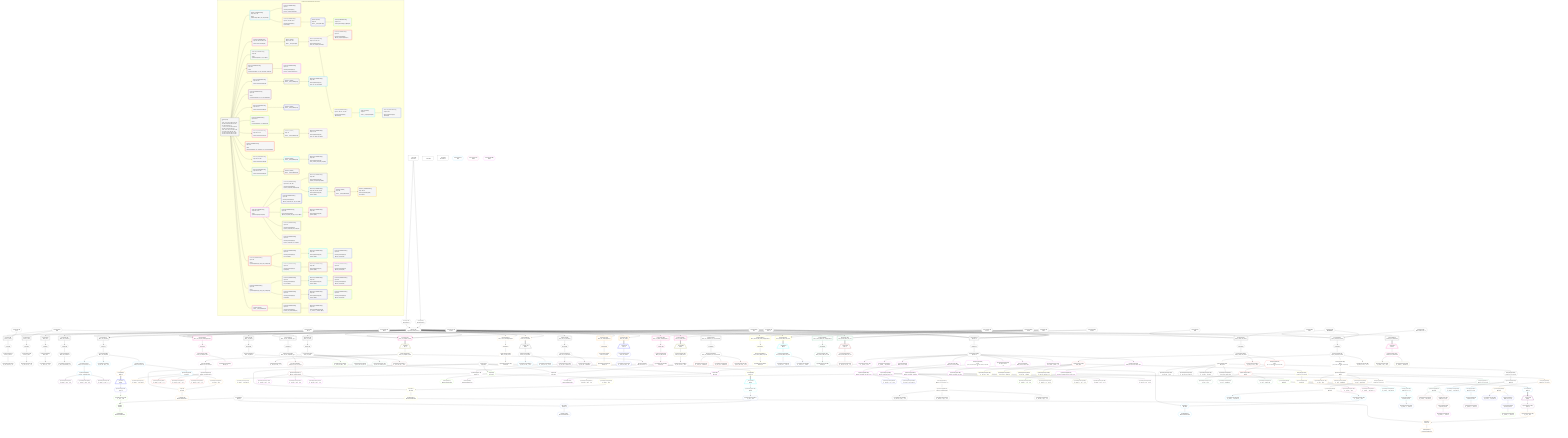 %%{init: {'themeVariables': { 'fontSize': '12px'}}}%%
graph TD
    classDef path fill:#eee,stroke:#000,color:#000
    classDef plan fill:#fff,stroke-width:1px,color:#000
    classDef itemplan fill:#fff,stroke-width:2px,color:#000
    classDef unbatchedplan fill:#dff,stroke-width:1px,color:#000
    classDef sideeffectplan fill:#fcc,stroke-width:2px,color:#000
    classDef bucket fill:#f6f6f6,color:#000,stroke-width:2px,text-align:left


    %% plan dependencies
    PgSelect310[["PgSelect[310∈0]<br />ᐸpersonᐳ"]]:::plan
    Object12{{"Object[12∈0]<br />ᐸ{pgSettings,withPgClient}ᐳ"}}:::plan
    Constant635{{"Constant[635∈0]<br />ᐸ1ᐳ"}}:::plan
    Constant636{{"Constant[636∈0]<br />ᐸ'test'ᐳ"}}:::plan
    Object12 & Constant635 & Constant636 & Constant635 & Constant636 & Constant636 --> PgSelect310
    PgSelect430[["PgSelect[430∈0]<br />ᐸquery_output_two_rowsᐳ"]]:::plan
    Constant647{{"Constant[647∈0]<br />ᐸ42ᐳ"}}:::plan
    Constant649{{"Constant[649∈0]<br />ᐸ'Hi'ᐳ"}}:::plan
    Object12 & Constant647 & Constant635 & Constant649 --> PgSelect430
    PgSelect500[["PgSelect[500∈0]<br />ᐸquery_output_two_rowsᐳ"]]:::plan
    Constant650{{"Constant[650∈0]<br />ᐸ999999999ᐳ"}}:::plan
    Constant652{{"Constant[652∈0]<br />ᐸ”Don't fail me now...”ᐳ"}}:::plan
    Object12 & Constant650 & Constant650 & Constant652 --> PgSelect500
    PgSelect9[["PgSelect[9∈0]<br />ᐸfunc_in_inoutᐳ"]]:::plan
    Constant632{{"Constant[632∈0]<br />ᐸ10ᐳ"}}:::plan
    Constant633{{"Constant[633∈0]<br />ᐸ5ᐳ"}}:::plan
    Object12 & Constant632 & Constant633 --> PgSelect9
    PgSelect33[["PgSelect[33∈0]<br />ᐸfunc_out_complexᐳ"]]:::plan
    Object12 & Constant635 & Constant636 --> PgSelect33
    Access10{{"Access[10∈0]<br />ᐸ3.pgSettingsᐳ"}}:::plan
    Access11{{"Access[11∈0]<br />ᐸ3.withPgClientᐳ"}}:::plan
    Access10 & Access11 --> Object12
    PgSelect17[["PgSelect[17∈0]<br />ᐸfunc_in_outᐳ"]]:::plan
    Object12 & Constant632 --> PgSelect17
    PgSelect159[["PgSelect[159∈0]<br />ᐸfunc_out_out_compound_typeᐳ"]]:::plan
    Object12 & Constant632 --> PgSelect159
    __Value3["__Value[3∈0]<br />ᐸcontextᐳ"]:::plan
    __Value3 --> Access10
    __Value3 --> Access11
    First13{{"First[13∈0]"}}:::plan
    PgSelect9 --> First13
    PgSelectSingle14{{"PgSelectSingle[14∈0]<br />ᐸfunc_in_inoutᐳ"}}:::plan
    First13 --> PgSelectSingle14
    PgClassExpression15{{"PgClassExpression[15∈0]<br />ᐸ__func_in_inout__.vᐳ"}}:::plan
    PgSelectSingle14 --> PgClassExpression15
    First21{{"First[21∈0]"}}:::plan
    PgSelect17 --> First21
    PgSelectSingle22{{"PgSelectSingle[22∈0]<br />ᐸfunc_in_outᐳ"}}:::plan
    First21 --> PgSelectSingle22
    PgClassExpression23{{"PgClassExpression[23∈0]<br />ᐸ__func_in_out__.vᐳ"}}:::plan
    PgSelectSingle22 --> PgClassExpression23
    PgSelect24[["PgSelect[24∈0]<br />ᐸfunc_outᐳ"]]:::plan
    Object12 --> PgSelect24
    First28{{"First[28∈0]"}}:::plan
    PgSelect24 --> First28
    PgSelectSingle29{{"PgSelectSingle[29∈0]<br />ᐸfunc_outᐳ"}}:::plan
    First28 --> PgSelectSingle29
    PgClassExpression30{{"PgClassExpression[30∈0]<br />ᐸ__func_out__.vᐳ"}}:::plan
    PgSelectSingle29 --> PgClassExpression30
    First37{{"First[37∈0]"}}:::plan
    PgSelect33 --> First37
    PgSelectSingle38{{"PgSelectSingle[38∈0]<br />ᐸfunc_out_complexᐳ"}}:::plan
    First37 --> PgSelectSingle38
    PgSelect150[["PgSelect[150∈0]<br />ᐸfunc_out_outᐳ"]]:::plan
    Object12 --> PgSelect150
    First154{{"First[154∈0]"}}:::plan
    PgSelect150 --> First154
    PgSelectSingle155{{"PgSelectSingle[155∈0]<br />ᐸfunc_out_outᐳ"}}:::plan
    First154 --> PgSelectSingle155
    First163{{"First[163∈0]"}}:::plan
    PgSelect159 --> First163
    PgSelectSingle164{{"PgSelectSingle[164∈0]<br />ᐸfunc_out_out_compound_typeᐳ"}}:::plan
    First163 --> PgSelectSingle164
    PgSelect195[["PgSelect[195∈0]<br />ᐸfunc_out_out_unnamedᐳ"]]:::plan
    Object12 --> PgSelect195
    First199{{"First[199∈0]"}}:::plan
    PgSelect195 --> First199
    PgSelectSingle200{{"PgSelectSingle[200∈0]<br />ᐸfunc_out_out_unnamedᐳ"}}:::plan
    First199 --> PgSelectSingle200
    PgSelect221[["PgSelect[221∈0]<br />ᐸfunc_out_tableᐳ"]]:::plan
    Object12 --> PgSelect221
    First225{{"First[225∈0]"}}:::plan
    PgSelect221 --> First225
    PgSelectSingle226{{"PgSelectSingle[226∈0]<br />ᐸfunc_out_tableᐳ"}}:::plan
    First225 --> PgSelectSingle226
    PgSelect254[["PgSelect[254∈0]<br />ᐸfunc_out_unnamedᐳ"]]:::plan
    Object12 --> PgSelect254
    First258{{"First[258∈0]"}}:::plan
    PgSelect254 --> First258
    PgSelectSingle259{{"PgSelectSingle[259∈0]<br />ᐸfunc_out_unnamedᐳ"}}:::plan
    First258 --> PgSelectSingle259
    PgClassExpression260{{"PgClassExpression[260∈0]<br />ᐸ__func_out_unnamed__.vᐳ"}}:::plan
    PgSelectSingle259 --> PgClassExpression260
    PgSelect261[["PgSelect[261∈0]<br />ᐸfunc_out_unnamed_out_out_unnamedᐳ"]]:::plan
    Object12 --> PgSelect261
    First265{{"First[265∈0]"}}:::plan
    PgSelect261 --> First265
    PgSelectSingle266{{"PgSelectSingle[266∈0]<br />ᐸfunc_out_unnamed_out_out_unnamedᐳ"}}:::plan
    First265 --> PgSelectSingle266
    First314{{"First[314∈0]"}}:::plan
    PgSelect310 --> First314
    PgSelectSingle315{{"PgSelectSingle[315∈0]<br />ᐸpersonᐳ"}}:::plan
    First314 --> PgSelectSingle315
    First434{{"First[434∈0]"}}:::plan
    PgSelect430 --> First434
    PgSelectSingle435{{"PgSelectSingle[435∈0]<br />ᐸquery_output_two_rowsᐳ"}}:::plan
    First434 --> PgSelectSingle435
    First504{{"First[504∈0]"}}:::plan
    PgSelect500 --> First504
    PgSelectSingle505{{"PgSelectSingle[505∈0]<br />ᐸquery_output_two_rowsᐳ"}}:::plan
    First504 --> PgSelectSingle505
    PgSelect569[["PgSelect[569∈0]<br />ᐸsearch_test_summariesᐳ"]]:::plan
    Object12 --> PgSelect569
    __Value0["__Value[0∈0]"]:::plan
    __Value5["__Value[5∈0]<br />ᐸrootValueᐳ"]:::plan
    Constant57{{"Constant[57∈0]<br />ᐸ'people'ᐳ"}}:::plan
    Constant80{{"Constant[80∈0]<br />ᐸ'posts'ᐳ"}}:::plan
    Connection96{{"Connection[96∈0]<br />ᐸ92ᐳ"}}:::plan
    Connection185{{"Connection[185∈0]<br />ᐸ181ᐳ"}}:::plan
    Connection212{{"Connection[212∈0]<br />ᐸ208ᐳ"}}:::plan
    Connection241{{"Connection[241∈0]<br />ᐸ237ᐳ"}}:::plan
    Connection280{{"Connection[280∈0]<br />ᐸ276ᐳ"}}:::plan
    Connection300{{"Connection[300∈0]<br />ᐸ296ᐳ"}}:::plan
    Constant640{{"Constant[640∈0]<br />ᐸ20ᐳ"}}:::plan
    PgClassExpression39{{"PgClassExpression[39∈1]<br />ᐸ__func_out...plex__.”x”ᐳ"}}:::plan
    PgSelectSingle38 --> PgClassExpression39
    PgSelectSingle46{{"PgSelectSingle[46∈1]<br />ᐸfrmcdc_compoundTypeᐳ"}}:::plan
    RemapKeys579{{"RemapKeys[579∈1]<br />ᐸ38:{”0”:1,”1”:2,”2”:3,”3”:4}ᐳ"}}:::plan
    RemapKeys579 --> PgSelectSingle46
    PgSelectSingle56{{"PgSelectSingle[56∈1]<br />ᐸpersonᐳ"}}:::plan
    RemapKeys582{{"RemapKeys[582∈1]<br />ᐸ38:{”0”:5,”1”:6,”2”:7}ᐳ"}}:::plan
    RemapKeys582 --> PgSelectSingle56
    PgSelectSingle38 --> RemapKeys579
    PgSelectSingle38 --> RemapKeys582
    Connection76{{"Connection[76∈1]<br />ᐸ72ᐳ"}}:::plan
    PgClassExpression47{{"PgClassExpression[47∈2]<br />ᐸ__frmcdc_c...type__.”a”ᐳ"}}:::plan
    PgSelectSingle46 --> PgClassExpression47
    PgClassExpression48{{"PgClassExpression[48∈2]<br />ᐸ__frmcdc_c...type__.”b”ᐳ"}}:::plan
    PgSelectSingle46 --> PgClassExpression48
    PgClassExpression49{{"PgClassExpression[49∈2]<br />ᐸ__frmcdc_c...type__.”c”ᐳ"}}:::plan
    PgSelectSingle46 --> PgClassExpression49
    List59{{"List[59∈3]<br />ᐸ57,58ᐳ"}}:::plan
    PgClassExpression58{{"PgClassExpression[58∈3]<br />ᐸ__person__.”id”ᐳ"}}:::plan
    Constant57 & PgClassExpression58 --> List59
    PgSelectSingle56 --> PgClassExpression58
    Lambda60{{"Lambda[60∈3]<br />ᐸbase64JSONEncodeᐳ"}}:::plan
    List59 --> Lambda60
    PgClassExpression62{{"PgClassExpression[62∈3]<br />ᐸ__person__...full_name”ᐳ"}}:::plan
    PgSelectSingle56 --> PgClassExpression62
    Access581{{"Access[581∈3]<br />ᐸ582.0ᐳ"}}:::plan
    RemapKeys582 --> Access581
    __Item78[/"__Item[78∈4]<br />ᐸ581ᐳ"\]:::itemplan
    Access581 ==> __Item78
    PgSelectSingle79{{"PgSelectSingle[79∈4]<br />ᐸpostᐳ"}}:::plan
    __Item78 --> PgSelectSingle79
    List82{{"List[82∈5]<br />ᐸ80,81ᐳ"}}:::plan
    PgClassExpression81{{"PgClassExpression[81∈5]<br />ᐸ__post__.”id”ᐳ"}}:::plan
    Constant80 & PgClassExpression81 --> List82
    PgSelectSingle79 --> PgClassExpression81
    Lambda83{{"Lambda[83∈5]<br />ᐸbase64JSONEncodeᐳ"}}:::plan
    List82 --> Lambda83
    PgSelect97[["PgSelect[97∈6]<br />ᐸfunc_out_complex_setofᐳ"]]:::plan
    Object12 & Constant635 & Constant636 & Connection96 --> PgSelect97
    PgSelect146[["PgSelect[146∈6]<br />ᐸfunc_out_complex_setof(aggregate)ᐳ"]]:::plan
    Object12 & Constant635 & Constant636 & Connection96 --> PgSelect146
    First147{{"First[147∈6]"}}:::plan
    PgSelect146 --> First147
    PgSelectSingle148{{"PgSelectSingle[148∈6]<br />ᐸfunc_out_complex_setofᐳ"}}:::plan
    First147 --> PgSelectSingle148
    PgClassExpression149{{"PgClassExpression[149∈6]<br />ᐸcount(*)ᐳ"}}:::plan
    PgSelectSingle148 --> PgClassExpression149
    Connection137{{"Connection[137∈6]<br />ᐸ133ᐳ"}}:::plan
    __Item98[/"__Item[98∈7]<br />ᐸ97ᐳ"\]:::itemplan
    PgSelect97 ==> __Item98
    PgSelectSingle99{{"PgSelectSingle[99∈7]<br />ᐸfunc_out_complex_setofᐳ"}}:::plan
    __Item98 --> PgSelectSingle99
    PgClassExpression100{{"PgClassExpression[100∈8]<br />ᐸ__func_out...etof__.”x”ᐳ"}}:::plan
    PgSelectSingle99 --> PgClassExpression100
    PgSelectSingle107{{"PgSelectSingle[107∈8]<br />ᐸfrmcdc_compoundTypeᐳ"}}:::plan
    RemapKeys584{{"RemapKeys[584∈8]<br />ᐸ99:{”0”:1,”1”:2,”2”:3,”3”:4}ᐳ"}}:::plan
    RemapKeys584 --> PgSelectSingle107
    PgSelectSingle117{{"PgSelectSingle[117∈8]<br />ᐸpersonᐳ"}}:::plan
    RemapKeys587{{"RemapKeys[587∈8]<br />ᐸ99:{”0”:5,”1”:6,”2”:7}ᐳ"}}:::plan
    RemapKeys587 --> PgSelectSingle117
    PgSelectSingle99 --> RemapKeys584
    PgSelectSingle99 --> RemapKeys587
    PgClassExpression108{{"PgClassExpression[108∈9]<br />ᐸ__frmcdc_c...type__.”a”ᐳ"}}:::plan
    PgSelectSingle107 --> PgClassExpression108
    PgClassExpression109{{"PgClassExpression[109∈9]<br />ᐸ__frmcdc_c...type__.”b”ᐳ"}}:::plan
    PgSelectSingle107 --> PgClassExpression109
    PgClassExpression110{{"PgClassExpression[110∈9]<br />ᐸ__frmcdc_c...type__.”c”ᐳ"}}:::plan
    PgSelectSingle107 --> PgClassExpression110
    List120{{"List[120∈10]<br />ᐸ57,119ᐳ"}}:::plan
    PgClassExpression119{{"PgClassExpression[119∈10]<br />ᐸ__person__.”id”ᐳ"}}:::plan
    Constant57 & PgClassExpression119 --> List120
    PgSelectSingle117 --> PgClassExpression119
    Lambda121{{"Lambda[121∈10]<br />ᐸbase64JSONEncodeᐳ"}}:::plan
    List120 --> Lambda121
    PgClassExpression123{{"PgClassExpression[123∈10]<br />ᐸ__person__...full_name”ᐳ"}}:::plan
    PgSelectSingle117 --> PgClassExpression123
    Access586{{"Access[586∈10]<br />ᐸ587.0ᐳ"}}:::plan
    RemapKeys587 --> Access586
    __Item139[/"__Item[139∈11]<br />ᐸ586ᐳ"\]:::itemplan
    Access586 ==> __Item139
    PgSelectSingle140{{"PgSelectSingle[140∈11]<br />ᐸpostᐳ"}}:::plan
    __Item139 --> PgSelectSingle140
    List143{{"List[143∈12]<br />ᐸ80,142ᐳ"}}:::plan
    PgClassExpression142{{"PgClassExpression[142∈12]<br />ᐸ__post__.”id”ᐳ"}}:::plan
    Constant80 & PgClassExpression142 --> List143
    PgSelectSingle140 --> PgClassExpression142
    Lambda144{{"Lambda[144∈12]<br />ᐸbase64JSONEncodeᐳ"}}:::plan
    List143 --> Lambda144
    PgClassExpression156{{"PgClassExpression[156∈13]<br />ᐸ__func_out...first_out”ᐳ"}}:::plan
    PgSelectSingle155 --> PgClassExpression156
    PgClassExpression157{{"PgClassExpression[157∈13]<br />ᐸ__func_out...econd_out”ᐳ"}}:::plan
    PgSelectSingle155 --> PgClassExpression157
    PgClassExpression165{{"PgClassExpression[165∈14]<br />ᐸ__func_out...ype__.”o1”ᐳ"}}:::plan
    PgSelectSingle164 --> PgClassExpression165
    PgSelectSingle172{{"PgSelectSingle[172∈14]<br />ᐸfrmcdc_compoundTypeᐳ"}}:::plan
    RemapKeys589{{"RemapKeys[589∈14]<br />ᐸ164:{”0”:1,”1”:2,”2”:3,”3”:4}ᐳ"}}:::plan
    RemapKeys589 --> PgSelectSingle172
    PgSelectSingle164 --> RemapKeys589
    PgClassExpression173{{"PgClassExpression[173∈15]<br />ᐸ__frmcdc_c...type__.”a”ᐳ"}}:::plan
    PgSelectSingle172 --> PgClassExpression173
    PgClassExpression174{{"PgClassExpression[174∈15]<br />ᐸ__frmcdc_c...type__.”b”ᐳ"}}:::plan
    PgSelectSingle172 --> PgClassExpression174
    PgClassExpression175{{"PgClassExpression[175∈15]<br />ᐸ__frmcdc_c...type__.”c”ᐳ"}}:::plan
    PgSelectSingle172 --> PgClassExpression175
    PgSelect186[["PgSelect[186∈16]<br />ᐸfunc_out_out_setofᐳ"]]:::plan
    Object12 & Connection185 --> PgSelect186
    PgSelect191[["PgSelect[191∈16]<br />ᐸfunc_out_out_setof(aggregate)ᐳ"]]:::plan
    Object12 & Connection185 --> PgSelect191
    First192{{"First[192∈16]"}}:::plan
    PgSelect191 --> First192
    PgSelectSingle193{{"PgSelectSingle[193∈16]<br />ᐸfunc_out_out_setofᐳ"}}:::plan
    First192 --> PgSelectSingle193
    PgClassExpression194{{"PgClassExpression[194∈16]<br />ᐸcount(*)ᐳ"}}:::plan
    PgSelectSingle193 --> PgClassExpression194
    __Item187[/"__Item[187∈17]<br />ᐸ186ᐳ"\]:::itemplan
    PgSelect186 ==> __Item187
    PgSelectSingle188{{"PgSelectSingle[188∈17]<br />ᐸfunc_out_out_setofᐳ"}}:::plan
    __Item187 --> PgSelectSingle188
    PgClassExpression189{{"PgClassExpression[189∈18]<br />ᐸ__func_out...tof__.”o1”ᐳ"}}:::plan
    PgSelectSingle188 --> PgClassExpression189
    PgClassExpression190{{"PgClassExpression[190∈18]<br />ᐸ__func_out...tof__.”o2”ᐳ"}}:::plan
    PgSelectSingle188 --> PgClassExpression190
    PgClassExpression201{{"PgClassExpression[201∈19]<br />ᐸ__func_out....”column1”ᐳ"}}:::plan
    PgSelectSingle200 --> PgClassExpression201
    PgClassExpression202{{"PgClassExpression[202∈19]<br />ᐸ__func_out....”column2”ᐳ"}}:::plan
    PgSelectSingle200 --> PgClassExpression202
    PgSelect213[["PgSelect[213∈20]<br />ᐸfunc_out_setofᐳ"]]:::plan
    Object12 & Connection212 --> PgSelect213
    PgSelect217[["PgSelect[217∈20]<br />ᐸfunc_out_setof(aggregate)ᐳ"]]:::plan
    Object12 & Connection212 --> PgSelect217
    First218{{"First[218∈20]"}}:::plan
    PgSelect217 --> First218
    PgSelectSingle219{{"PgSelectSingle[219∈20]<br />ᐸfunc_out_setofᐳ"}}:::plan
    First218 --> PgSelectSingle219
    PgClassExpression220{{"PgClassExpression[220∈20]<br />ᐸcount(*)ᐳ"}}:::plan
    PgSelectSingle219 --> PgClassExpression220
    __Item214[/"__Item[214∈21]<br />ᐸ213ᐳ"\]:::itemplan
    PgSelect213 ==> __Item214
    PgSelectSingle215{{"PgSelectSingle[215∈21]<br />ᐸfunc_out_setofᐳ"}}:::plan
    __Item214 --> PgSelectSingle215
    PgClassExpression216{{"PgClassExpression[216∈21]<br />ᐸ__func_out_setof__.vᐳ"}}:::plan
    PgSelectSingle215 --> PgClassExpression216
    List229{{"List[229∈22]<br />ᐸ57,228ᐳ"}}:::plan
    PgClassExpression228{{"PgClassExpression[228∈22]<br />ᐸ__func_out_table__.”id”ᐳ"}}:::plan
    Constant57 & PgClassExpression228 --> List229
    PgSelectSingle226 --> PgClassExpression228
    Lambda230{{"Lambda[230∈22]<br />ᐸbase64JSONEncodeᐳ"}}:::plan
    List229 --> Lambda230
    PgSelect242[["PgSelect[242∈23]<br />ᐸfunc_out_table_setofᐳ"]]:::plan
    Object12 & Connection241 --> PgSelect242
    PgSelect250[["PgSelect[250∈23]<br />ᐸfunc_out_table_setof(aggregate)ᐳ"]]:::plan
    Object12 & Connection241 --> PgSelect250
    First251{{"First[251∈23]"}}:::plan
    PgSelect250 --> First251
    PgSelectSingle252{{"PgSelectSingle[252∈23]<br />ᐸfunc_out_table_setofᐳ"}}:::plan
    First251 --> PgSelectSingle252
    PgClassExpression253{{"PgClassExpression[253∈23]<br />ᐸcount(*)ᐳ"}}:::plan
    PgSelectSingle252 --> PgClassExpression253
    __Item243[/"__Item[243∈24]<br />ᐸ242ᐳ"\]:::itemplan
    PgSelect242 ==> __Item243
    PgSelectSingle244{{"PgSelectSingle[244∈24]<br />ᐸfunc_out_table_setofᐳ"}}:::plan
    __Item243 --> PgSelectSingle244
    List247{{"List[247∈25]<br />ᐸ57,246ᐳ"}}:::plan
    PgClassExpression246{{"PgClassExpression[246∈25]<br />ᐸ__func_out...tof__.”id”ᐳ"}}:::plan
    Constant57 & PgClassExpression246 --> List247
    PgSelectSingle244 --> PgClassExpression246
    Lambda248{{"Lambda[248∈25]<br />ᐸbase64JSONEncodeᐳ"}}:::plan
    List247 --> Lambda248
    PgClassExpression267{{"PgClassExpression[267∈26]<br />ᐸ__func_out....”column1”ᐳ"}}:::plan
    PgSelectSingle266 --> PgClassExpression267
    PgClassExpression268{{"PgClassExpression[268∈26]<br />ᐸ__func_out....”column3”ᐳ"}}:::plan
    PgSelectSingle266 --> PgClassExpression268
    PgClassExpression269{{"PgClassExpression[269∈26]<br />ᐸ__func_out...med__.”o2”ᐳ"}}:::plan
    PgSelectSingle266 --> PgClassExpression269
    PgSelect281[["PgSelect[281∈27]<br />ᐸfunc_returns_table_multi_colᐳ"]]:::plan
    Object12 & Constant640 & Connection280 --> PgSelect281
    PgSelect286[["PgSelect[286∈27]<br />ᐸfunc_returns_table_multi_col(aggregate)ᐳ"]]:::plan
    Object12 & Constant640 & Connection280 --> PgSelect286
    First287{{"First[287∈27]"}}:::plan
    PgSelect286 --> First287
    PgSelectSingle288{{"PgSelectSingle[288∈27]<br />ᐸfunc_returns_table_multi_colᐳ"}}:::plan
    First287 --> PgSelectSingle288
    PgClassExpression289{{"PgClassExpression[289∈27]<br />ᐸcount(*)ᐳ"}}:::plan
    PgSelectSingle288 --> PgClassExpression289
    __Item282[/"__Item[282∈28]<br />ᐸ281ᐳ"\]:::itemplan
    PgSelect281 ==> __Item282
    PgSelectSingle283{{"PgSelectSingle[283∈28]<br />ᐸfunc_returns_table_multi_colᐳ"}}:::plan
    __Item282 --> PgSelectSingle283
    PgClassExpression284{{"PgClassExpression[284∈29]<br />ᐸ__func_ret...l__.”col1”ᐳ"}}:::plan
    PgSelectSingle283 --> PgClassExpression284
    PgClassExpression285{{"PgClassExpression[285∈29]<br />ᐸ__func_ret...l__.”col2”ᐳ"}}:::plan
    PgSelectSingle283 --> PgClassExpression285
    PgSelect301[["PgSelect[301∈30]<br />ᐸfunc_returns_table_one_colᐳ"]]:::plan
    Object12 & Constant640 & Connection300 --> PgSelect301
    PgSelect305[["PgSelect[305∈30]<br />ᐸfunc_returns_table_one_col(aggregate)ᐳ"]]:::plan
    Object12 & Constant640 & Connection300 --> PgSelect305
    First306{{"First[306∈30]"}}:::plan
    PgSelect305 --> First306
    PgSelectSingle307{{"PgSelectSingle[307∈30]<br />ᐸfunc_returns_table_one_colᐳ"}}:::plan
    First306 --> PgSelectSingle307
    PgClassExpression308{{"PgClassExpression[308∈30]<br />ᐸcount(*)ᐳ"}}:::plan
    PgSelectSingle307 --> PgClassExpression308
    __Item302[/"__Item[302∈31]<br />ᐸ301ᐳ"\]:::itemplan
    PgSelect301 ==> __Item302
    PgSelectSingle303{{"PgSelectSingle[303∈31]<br />ᐸfunc_returns_table_one_colᐳ"}}:::plan
    __Item302 --> PgSelectSingle303
    PgClassExpression304{{"PgClassExpression[304∈31]<br />ᐸ__func_ret...ne_col__.vᐳ"}}:::plan
    PgSelectSingle303 --> PgClassExpression304
    List318{{"List[318∈32]<br />ᐸ57,317ᐳ"}}:::plan
    PgClassExpression317{{"PgClassExpression[317∈32]<br />ᐸ__person__.”id”ᐳ"}}:::plan
    Constant57 & PgClassExpression317 --> List318
    PgSelectSingle315 --> PgClassExpression317
    Lambda319{{"Lambda[319∈32]<br />ᐸbase64JSONEncodeᐳ"}}:::plan
    List318 --> Lambda319
    PgClassExpression321{{"PgClassExpression[321∈32]<br />ᐸ__person__...full_name”ᐳ"}}:::plan
    PgSelectSingle315 --> PgClassExpression321
    PgSelectSingle330{{"PgSelectSingle[330∈32]<br />ᐸperson_computed_complexᐳ"}}:::plan
    RemapKeys596{{"RemapKeys[596∈32]<br />ᐸ315:{”0”:2,”1”:3,”2”:4,”3”:5,”4”:6,”5”:7,”6”:8,”7”:9,”8”:10}ᐳ"}}:::plan
    RemapKeys596 --> PgSelectSingle330
    PgSelectSingle383{{"PgSelectSingle[383∈32]<br />ᐸperson_computed_first_arg_inoutᐳ"}}:::plan
    RemapKeys598{{"RemapKeys[598∈32]<br />ᐸ315:{”0”:11,”1”:12}ᐳ"}}:::plan
    RemapKeys598 --> PgSelectSingle383
    PgSelectSingle392{{"PgSelectSingle[392∈32]<br />ᐸperson_computed_first_arg_inout_outᐳ"}}:::plan
    RemapKeys602{{"RemapKeys[602∈32]<br />ᐸ315:{”0”:13,”1”:14,”2”:15,”3”:16}ᐳ"}}:::plan
    RemapKeys602 --> PgSelectSingle392
    PgClassExpression405{{"PgClassExpression[405∈32]<br />ᐸ”c”.”perso...lder! */<br />)ᐳ"}}:::plan
    PgSelectSingle315 --> PgClassExpression405
    PgSelectSingle413{{"PgSelectSingle[413∈32]<br />ᐸperson_computed_inout_outᐳ"}}:::plan
    RemapKeys604{{"RemapKeys[604∈32]<br />ᐸ315:{”0”:17,”1”:18,”2”:19}ᐳ"}}:::plan
    RemapKeys604 --> PgSelectSingle413
    PgClassExpression417{{"PgClassExpression[417∈32]<br />ᐸ”c”.”perso..._person__)ᐳ"}}:::plan
    PgSelectSingle315 --> PgClassExpression417
    PgSelectSingle424{{"PgSelectSingle[424∈32]<br />ᐸperson_computed_out_outᐳ"}}:::plan
    RemapKeys606{{"RemapKeys[606∈32]<br />ᐸ315:{”0”:20,”1”:21,”2”:22}ᐳ"}}:::plan
    RemapKeys606 --> PgSelectSingle424
    PgSelectSingle315 --> RemapKeys596
    PgSelectSingle315 --> RemapKeys598
    PgSelectSingle315 --> RemapKeys602
    PgSelectSingle315 --> RemapKeys604
    PgSelectSingle315 --> RemapKeys606
    Connection368{{"Connection[368∈32]<br />ᐸ364ᐳ"}}:::plan
    PgClassExpression331{{"PgClassExpression[331∈33]<br />ᐸ__person_c...plex__.”x”ᐳ"}}:::plan
    PgSelectSingle330 --> PgClassExpression331
    PgSelectSingle338{{"PgSelectSingle[338∈33]<br />ᐸfrmcdc_compoundTypeᐳ"}}:::plan
    RemapKeys591{{"RemapKeys[591∈33]<br />ᐸ330:{”0”:1,”1”:2,”2”:3,”3”:4}ᐳ"}}:::plan
    RemapKeys591 --> PgSelectSingle338
    PgSelectSingle348{{"PgSelectSingle[348∈33]<br />ᐸpersonᐳ"}}:::plan
    RemapKeys594{{"RemapKeys[594∈33]<br />ᐸ330:{”0”:5,”1”:6,”2”:7}ᐳ"}}:::plan
    RemapKeys594 --> PgSelectSingle348
    PgSelectSingle330 --> RemapKeys591
    PgSelectSingle330 --> RemapKeys594
    PgClassExpression339{{"PgClassExpression[339∈34]<br />ᐸ__frmcdc_c...type__.”a”ᐳ"}}:::plan
    PgSelectSingle338 --> PgClassExpression339
    PgClassExpression340{{"PgClassExpression[340∈34]<br />ᐸ__frmcdc_c...type__.”b”ᐳ"}}:::plan
    PgSelectSingle338 --> PgClassExpression340
    PgClassExpression341{{"PgClassExpression[341∈34]<br />ᐸ__frmcdc_c...type__.”c”ᐳ"}}:::plan
    PgSelectSingle338 --> PgClassExpression341
    List351{{"List[351∈35]<br />ᐸ57,350ᐳ"}}:::plan
    PgClassExpression350{{"PgClassExpression[350∈35]<br />ᐸ__person__.”id”ᐳ"}}:::plan
    Constant57 & PgClassExpression350 --> List351
    PgSelectSingle348 --> PgClassExpression350
    Lambda352{{"Lambda[352∈35]<br />ᐸbase64JSONEncodeᐳ"}}:::plan
    List351 --> Lambda352
    PgClassExpression354{{"PgClassExpression[354∈35]<br />ᐸ__person__...full_name”ᐳ"}}:::plan
    PgSelectSingle348 --> PgClassExpression354
    Access593{{"Access[593∈35]<br />ᐸ594.0ᐳ"}}:::plan
    RemapKeys594 --> Access593
    __Item370[/"__Item[370∈36]<br />ᐸ593ᐳ"\]:::itemplan
    Access593 ==> __Item370
    PgSelectSingle371{{"PgSelectSingle[371∈36]<br />ᐸpostᐳ"}}:::plan
    __Item370 --> PgSelectSingle371
    List374{{"List[374∈37]<br />ᐸ80,373ᐳ"}}:::plan
    PgClassExpression373{{"PgClassExpression[373∈37]<br />ᐸ__post__.”id”ᐳ"}}:::plan
    Constant80 & PgClassExpression373 --> List374
    PgSelectSingle371 --> PgClassExpression373
    Lambda375{{"Lambda[375∈37]<br />ᐸbase64JSONEncodeᐳ"}}:::plan
    List374 --> Lambda375
    PgClassExpression384{{"PgClassExpression[384∈38]<br />ᐸ__person_c...out__.”id”ᐳ"}}:::plan
    PgSelectSingle383 --> PgClassExpression384
    PgClassExpression385{{"PgClassExpression[385∈38]<br />ᐸ__person_c...full_name”ᐳ"}}:::plan
    PgSelectSingle383 --> PgClassExpression385
    PgSelectSingle399{{"PgSelectSingle[399∈39]<br />ᐸpersonᐳ"}}:::plan
    PgSelectSingle392 --> PgSelectSingle399
    PgClassExpression402{{"PgClassExpression[402∈39]<br />ᐸ__person_c..._out__.”o”ᐳ"}}:::plan
    PgSelectSingle392 --> PgClassExpression402
    PgClassExpression400{{"PgClassExpression[400∈40]<br />ᐸ__person__.”id”ᐳ"}}:::plan
    PgSelectSingle399 --> PgClassExpression400
    PgClassExpression401{{"PgClassExpression[401∈40]<br />ᐸ__person__...full_name”ᐳ"}}:::plan
    PgSelectSingle399 --> PgClassExpression401
    PgClassExpression414{{"PgClassExpression[414∈41]<br />ᐸ__person_c...ut__.”ino”ᐳ"}}:::plan
    PgSelectSingle413 --> PgClassExpression414
    PgClassExpression415{{"PgClassExpression[415∈41]<br />ᐸ__person_c..._out__.”o”ᐳ"}}:::plan
    PgSelectSingle413 --> PgClassExpression415
    PgClassExpression425{{"PgClassExpression[425∈42]<br />ᐸ__person_c...out__.”o1”ᐳ"}}:::plan
    PgSelectSingle424 --> PgClassExpression425
    PgClassExpression426{{"PgClassExpression[426∈42]<br />ᐸ__person_c...out__.”o2”ᐳ"}}:::plan
    PgSelectSingle424 --> PgClassExpression426
    PgSelectSingle442{{"PgSelectSingle[442∈43]<br />ᐸleft_armᐳ"}}:::plan
    PgSelectSingle435 --> PgSelectSingle442
    PgSelectSingle476{{"PgSelectSingle[476∈43]<br />ᐸpostᐳ"}}:::plan
    RemapKeys618{{"RemapKeys[618∈43]<br />ᐸ435:{”0”:7,”1”:8,”2”:9,”3”:10,”4”:11,”5”:12}ᐳ"}}:::plan
    RemapKeys618 --> PgSelectSingle476
    PgClassExpression496{{"PgClassExpression[496∈43]<br />ᐸ__query_ou...ws__.”txt”ᐳ"}}:::plan
    PgSelectSingle435 --> PgClassExpression496
    PgSelectSingle435 --> RemapKeys618
    PgClassExpression443{{"PgClassExpression[443∈44]<br />ᐸ__left_arm__.”id”ᐳ"}}:::plan
    PgSelectSingle442 --> PgClassExpression443
    PgClassExpression444{{"PgClassExpression[444∈44]<br />ᐸ__left_arm...in_metres”ᐳ"}}:::plan
    PgSelectSingle442 --> PgClassExpression444
    PgClassExpression445{{"PgClassExpression[445∈44]<br />ᐸ__left_arm__.”mood”ᐳ"}}:::plan
    PgSelectSingle442 --> PgClassExpression445
    PgClassExpression446{{"PgClassExpression[446∈44]<br />ᐸ__left_arm...person_id”ᐳ"}}:::plan
    PgSelectSingle442 --> PgClassExpression446
    PgSelectSingle452{{"PgSelectSingle[452∈44]<br />ᐸpersonᐳ"}}:::plan
    RemapKeys610{{"RemapKeys[610∈44]<br />ᐸ442:{”0”:3,”1”:4,”2”:5}ᐳ"}}:::plan
    RemapKeys610 --> PgSelectSingle452
    PgSelectSingle442 --> RemapKeys610
    PgClassExpression453{{"PgClassExpression[453∈45]<br />ᐸ__person__...full_name”ᐳ"}}:::plan
    PgSelectSingle452 --> PgClassExpression453
    PgSelectSingle460{{"PgSelectSingle[460∈45]<br />ᐸperson_secretᐳ"}}:::plan
    RemapKeys608{{"RemapKeys[608∈45]<br />ᐸ452:{”0”:1,”1”:2}ᐳ"}}:::plan
    RemapKeys608 --> PgSelectSingle460
    PgSelectSingle452 --> RemapKeys608
    PgClassExpression461{{"PgClassExpression[461∈46]<br />ᐸ__person_s..._.”sekrit”ᐳ"}}:::plan
    PgSelectSingle460 --> PgClassExpression461
    PgClassExpression477{{"PgClassExpression[477∈47]<br />ᐸ__post__.”id”ᐳ"}}:::plan
    PgSelectSingle476 --> PgClassExpression477
    PgClassExpression478{{"PgClassExpression[478∈47]<br />ᐸ__post__.”headline”ᐳ"}}:::plan
    PgSelectSingle476 --> PgClassExpression478
    PgClassExpression479{{"PgClassExpression[479∈47]<br />ᐸ__post__.”author_id”ᐳ"}}:::plan
    PgSelectSingle476 --> PgClassExpression479
    PgSelectSingle486{{"PgSelectSingle[486∈47]<br />ᐸpersonᐳ"}}:::plan
    RemapKeys616{{"RemapKeys[616∈47]<br />ᐸ476:{”0”:2,”1”:3,”2”:4}ᐳ"}}:::plan
    RemapKeys616 --> PgSelectSingle486
    PgSelectSingle476 --> RemapKeys616
    PgClassExpression487{{"PgClassExpression[487∈48]<br />ᐸ__person__...full_name”ᐳ"}}:::plan
    PgSelectSingle486 --> PgClassExpression487
    PgSelectSingle494{{"PgSelectSingle[494∈48]<br />ᐸperson_secretᐳ"}}:::plan
    RemapKeys614{{"RemapKeys[614∈48]<br />ᐸ486:{”0”:1,”1”:2}ᐳ"}}:::plan
    RemapKeys614 --> PgSelectSingle494
    PgSelectSingle486 --> RemapKeys614
    PgClassExpression495{{"PgClassExpression[495∈49]<br />ᐸ__person_s..._.”sekrit”ᐳ"}}:::plan
    PgSelectSingle494 --> PgClassExpression495
    PgSelectSingle512{{"PgSelectSingle[512∈50]<br />ᐸleft_armᐳ"}}:::plan
    PgSelectSingle505 --> PgSelectSingle512
    PgSelectSingle546{{"PgSelectSingle[546∈50]<br />ᐸpostᐳ"}}:::plan
    RemapKeys630{{"RemapKeys[630∈50]<br />ᐸ505:{”0”:7,”1”:8,”2”:9,”3”:10,”4”:11,”5”:12}ᐳ"}}:::plan
    RemapKeys630 --> PgSelectSingle546
    PgClassExpression566{{"PgClassExpression[566∈50]<br />ᐸ__query_ou...ws__.”txt”ᐳ"}}:::plan
    PgSelectSingle505 --> PgClassExpression566
    PgSelectSingle505 --> RemapKeys630
    PgClassExpression513{{"PgClassExpression[513∈51]<br />ᐸ__left_arm__.”id”ᐳ"}}:::plan
    PgSelectSingle512 --> PgClassExpression513
    PgClassExpression514{{"PgClassExpression[514∈51]<br />ᐸ__left_arm...in_metres”ᐳ"}}:::plan
    PgSelectSingle512 --> PgClassExpression514
    PgClassExpression515{{"PgClassExpression[515∈51]<br />ᐸ__left_arm__.”mood”ᐳ"}}:::plan
    PgSelectSingle512 --> PgClassExpression515
    PgClassExpression516{{"PgClassExpression[516∈51]<br />ᐸ__left_arm...person_id”ᐳ"}}:::plan
    PgSelectSingle512 --> PgClassExpression516
    PgSelectSingle522{{"PgSelectSingle[522∈51]<br />ᐸpersonᐳ"}}:::plan
    RemapKeys622{{"RemapKeys[622∈51]<br />ᐸ512:{”0”:3,”1”:4,”2”:5}ᐳ"}}:::plan
    RemapKeys622 --> PgSelectSingle522
    PgSelectSingle512 --> RemapKeys622
    PgClassExpression523{{"PgClassExpression[523∈52]<br />ᐸ__person__...full_name”ᐳ"}}:::plan
    PgSelectSingle522 --> PgClassExpression523
    PgSelectSingle530{{"PgSelectSingle[530∈52]<br />ᐸperson_secretᐳ"}}:::plan
    RemapKeys620{{"RemapKeys[620∈52]<br />ᐸ522:{”0”:1,”1”:2}ᐳ"}}:::plan
    RemapKeys620 --> PgSelectSingle530
    PgSelectSingle522 --> RemapKeys620
    PgClassExpression531{{"PgClassExpression[531∈53]<br />ᐸ__person_s..._.”sekrit”ᐳ"}}:::plan
    PgSelectSingle530 --> PgClassExpression531
    PgClassExpression547{{"PgClassExpression[547∈54]<br />ᐸ__post__.”id”ᐳ"}}:::plan
    PgSelectSingle546 --> PgClassExpression547
    PgClassExpression548{{"PgClassExpression[548∈54]<br />ᐸ__post__.”headline”ᐳ"}}:::plan
    PgSelectSingle546 --> PgClassExpression548
    PgClassExpression549{{"PgClassExpression[549∈54]<br />ᐸ__post__.”author_id”ᐳ"}}:::plan
    PgSelectSingle546 --> PgClassExpression549
    PgSelectSingle556{{"PgSelectSingle[556∈54]<br />ᐸpersonᐳ"}}:::plan
    RemapKeys628{{"RemapKeys[628∈54]<br />ᐸ546:{”0”:2,”1”:3,”2”:4}ᐳ"}}:::plan
    RemapKeys628 --> PgSelectSingle556
    PgSelectSingle546 --> RemapKeys628
    PgClassExpression557{{"PgClassExpression[557∈55]<br />ᐸ__person__...full_name”ᐳ"}}:::plan
    PgSelectSingle556 --> PgClassExpression557
    PgSelectSingle564{{"PgSelectSingle[564∈55]<br />ᐸperson_secretᐳ"}}:::plan
    RemapKeys626{{"RemapKeys[626∈55]<br />ᐸ556:{”0”:1,”1”:2}ᐳ"}}:::plan
    RemapKeys626 --> PgSelectSingle564
    PgSelectSingle556 --> RemapKeys626
    PgClassExpression565{{"PgClassExpression[565∈56]<br />ᐸ__person_s..._.”sekrit”ᐳ"}}:::plan
    PgSelectSingle564 --> PgClassExpression565
    __Item573[/"__Item[573∈57]<br />ᐸ569ᐳ"\]:::itemplan
    PgSelect569 ==> __Item573
    PgSelectSingle574{{"PgSelectSingle[574∈57]<br />ᐸsearch_test_summariesᐳ"}}:::plan
    __Item573 --> PgSelectSingle574
    PgClassExpression575{{"PgClassExpression[575∈58]<br />ᐸ__search_t...ies__.”id”ᐳ"}}:::plan
    PgSelectSingle574 --> PgClassExpression575
    PgClassExpression576{{"PgClassExpression[576∈58]<br />ᐸ__search_t..._duration”ᐳ"}}:::plan
    PgSelectSingle574 --> PgClassExpression576

    %% define steps

    subgraph "Buckets for queries/v4/function-return-types"
    Bucket0("Bucket 0 (root)<br />1: <br />ᐳ: 10, 11, 57, 80, 96, 185, 212, 241, 280, 300, 632, 633, 635, 636, 640, 647, 649, 650, 652, 12<br />2: 9, 17, 24, 33, 150, 159, 195, 221, 254, 261, 310, 430, 500, 569<br />ᐳ: 13, 14, 15, 21, 22, 23, 28, 29, 30, 37, 38, 154, 155, 163, 164, 199, 200, 225, 226, 258, 259, 260, 265, 266, 314, 315, 434, 435, 504, 505"):::bucket
    classDef bucket0 stroke:#696969
    class Bucket0,__Value0,__Value3,__Value5,PgSelect9,Access10,Access11,Object12,First13,PgSelectSingle14,PgClassExpression15,PgSelect17,First21,PgSelectSingle22,PgClassExpression23,PgSelect24,First28,PgSelectSingle29,PgClassExpression30,PgSelect33,First37,PgSelectSingle38,Constant57,Constant80,Connection96,PgSelect150,First154,PgSelectSingle155,PgSelect159,First163,PgSelectSingle164,Connection185,PgSelect195,First199,PgSelectSingle200,Connection212,PgSelect221,First225,PgSelectSingle226,Connection241,PgSelect254,First258,PgSelectSingle259,PgClassExpression260,PgSelect261,First265,PgSelectSingle266,Connection280,Connection300,PgSelect310,First314,PgSelectSingle315,PgSelect430,First434,PgSelectSingle435,PgSelect500,First504,PgSelectSingle505,PgSelect569,Constant632,Constant633,Constant635,Constant636,Constant640,Constant647,Constant649,Constant650,Constant652 bucket0
    Bucket1("Bucket 1 (nullableBoundary)<br />Deps: 38, 57, 80<br /><br />ROOT PgSelectSingleᐸfunc_out_complexᐳ[38]"):::bucket
    classDef bucket1 stroke:#00bfff
    class Bucket1,PgClassExpression39,PgSelectSingle46,PgSelectSingle56,Connection76,RemapKeys579,RemapKeys582 bucket1
    Bucket2("Bucket 2 (nullableBoundary)<br />Deps: 46<br /><br />ROOT PgSelectSingle{1}ᐸfrmcdc_compoundTypeᐳ[46]"):::bucket
    classDef bucket2 stroke:#7f007f
    class Bucket2,PgClassExpression47,PgClassExpression48,PgClassExpression49 bucket2
    Bucket3("Bucket 3 (nullableBoundary)<br />Deps: 56, 57, 582, 80, 76<br /><br />ROOT PgSelectSingle{1}ᐸpersonᐳ[56]"):::bucket
    classDef bucket3 stroke:#ffa500
    class Bucket3,PgClassExpression58,List59,Lambda60,PgClassExpression62,Access581 bucket3
    Bucket4("Bucket 4 (listItem)<br />Deps: 80<br /><br />ROOT __Item{4}ᐸ581ᐳ[78]"):::bucket
    classDef bucket4 stroke:#0000ff
    class Bucket4,__Item78,PgSelectSingle79 bucket4
    Bucket5("Bucket 5 (nullableBoundary)<br />Deps: 80, 79<br /><br />ROOT PgSelectSingle{4}ᐸpostᐳ[79]"):::bucket
    classDef bucket5 stroke:#7fff00
    class Bucket5,PgClassExpression81,List82,Lambda83 bucket5
    Bucket6("Bucket 6 (nullableBoundary)<br />Deps: 12, 635, 636, 96, 57, 80<br /><br />ROOT Connectionᐸ92ᐳ[96]"):::bucket
    classDef bucket6 stroke:#ff1493
    class Bucket6,PgSelect97,Connection137,PgSelect146,First147,PgSelectSingle148,PgClassExpression149 bucket6
    Bucket7("Bucket 7 (listItem)<br />Deps: 57, 80, 137<br /><br />ROOT __Item{7}ᐸ97ᐳ[98]"):::bucket
    classDef bucket7 stroke:#808000
    class Bucket7,__Item98,PgSelectSingle99 bucket7
    Bucket8("Bucket 8 (nullableBoundary)<br />Deps: 57, 80, 137, 99<br /><br />ROOT PgSelectSingle{7}ᐸfunc_out_complex_setofᐳ[99]"):::bucket
    classDef bucket8 stroke:#dda0dd
    class Bucket8,PgClassExpression100,PgSelectSingle107,PgSelectSingle117,RemapKeys584,RemapKeys587 bucket8
    Bucket9("Bucket 9 (nullableBoundary)<br />Deps: 107<br /><br />ROOT PgSelectSingle{8}ᐸfrmcdc_compoundTypeᐳ[107]"):::bucket
    classDef bucket9 stroke:#ff0000
    class Bucket9,PgClassExpression108,PgClassExpression109,PgClassExpression110 bucket9
    Bucket10("Bucket 10 (nullableBoundary)<br />Deps: 57, 80, 137, 117, 587<br /><br />ROOT PgSelectSingle{8}ᐸpersonᐳ[117]"):::bucket
    classDef bucket10 stroke:#ffff00
    class Bucket10,PgClassExpression119,List120,Lambda121,PgClassExpression123,Access586 bucket10
    Bucket11("Bucket 11 (listItem)<br />Deps: 80<br /><br />ROOT __Item{11}ᐸ586ᐳ[139]"):::bucket
    classDef bucket11 stroke:#00ffff
    class Bucket11,__Item139,PgSelectSingle140 bucket11
    Bucket12("Bucket 12 (nullableBoundary)<br />Deps: 80, 140<br /><br />ROOT PgSelectSingle{11}ᐸpostᐳ[140]"):::bucket
    classDef bucket12 stroke:#4169e1
    class Bucket12,PgClassExpression142,List143,Lambda144 bucket12
    Bucket13("Bucket 13 (nullableBoundary)<br />Deps: 155<br /><br />ROOT PgSelectSingleᐸfunc_out_outᐳ[155]"):::bucket
    classDef bucket13 stroke:#3cb371
    class Bucket13,PgClassExpression156,PgClassExpression157 bucket13
    Bucket14("Bucket 14 (nullableBoundary)<br />Deps: 164<br /><br />ROOT PgSelectSingleᐸfunc_out_out_compound_typeᐳ[164]"):::bucket
    classDef bucket14 stroke:#a52a2a
    class Bucket14,PgClassExpression165,PgSelectSingle172,RemapKeys589 bucket14
    Bucket15("Bucket 15 (nullableBoundary)<br />Deps: 172<br /><br />ROOT PgSelectSingle{14}ᐸfrmcdc_compoundTypeᐳ[172]"):::bucket
    classDef bucket15 stroke:#ff00ff
    class Bucket15,PgClassExpression173,PgClassExpression174,PgClassExpression175 bucket15
    Bucket16("Bucket 16 (nullableBoundary)<br />Deps: 12, 185<br /><br />ROOT Connectionᐸ181ᐳ[185]"):::bucket
    classDef bucket16 stroke:#f5deb3
    class Bucket16,PgSelect186,PgSelect191,First192,PgSelectSingle193,PgClassExpression194 bucket16
    Bucket17("Bucket 17 (listItem)<br />ROOT __Item{17}ᐸ186ᐳ[187]"):::bucket
    classDef bucket17 stroke:#696969
    class Bucket17,__Item187,PgSelectSingle188 bucket17
    Bucket18("Bucket 18 (nullableBoundary)<br />Deps: 188<br /><br />ROOT PgSelectSingle{17}ᐸfunc_out_out_setofᐳ[188]"):::bucket
    classDef bucket18 stroke:#00bfff
    class Bucket18,PgClassExpression189,PgClassExpression190 bucket18
    Bucket19("Bucket 19 (nullableBoundary)<br />Deps: 200<br /><br />ROOT PgSelectSingleᐸfunc_out_out_unnamedᐳ[200]"):::bucket
    classDef bucket19 stroke:#7f007f
    class Bucket19,PgClassExpression201,PgClassExpression202 bucket19
    Bucket20("Bucket 20 (nullableBoundary)<br />Deps: 12, 212<br /><br />ROOT Connectionᐸ208ᐳ[212]"):::bucket
    classDef bucket20 stroke:#ffa500
    class Bucket20,PgSelect213,PgSelect217,First218,PgSelectSingle219,PgClassExpression220 bucket20
    Bucket21("Bucket 21 (listItem)<br />ROOT __Item{21}ᐸ213ᐳ[214]"):::bucket
    classDef bucket21 stroke:#0000ff
    class Bucket21,__Item214,PgSelectSingle215,PgClassExpression216 bucket21
    Bucket22("Bucket 22 (nullableBoundary)<br />Deps: 226, 57<br /><br />ROOT PgSelectSingleᐸfunc_out_tableᐳ[226]"):::bucket
    classDef bucket22 stroke:#7fff00
    class Bucket22,PgClassExpression228,List229,Lambda230 bucket22
    Bucket23("Bucket 23 (nullableBoundary)<br />Deps: 12, 241, 57<br /><br />ROOT Connectionᐸ237ᐳ[241]"):::bucket
    classDef bucket23 stroke:#ff1493
    class Bucket23,PgSelect242,PgSelect250,First251,PgSelectSingle252,PgClassExpression253 bucket23
    Bucket24("Bucket 24 (listItem)<br />Deps: 57<br /><br />ROOT __Item{24}ᐸ242ᐳ[243]"):::bucket
    classDef bucket24 stroke:#808000
    class Bucket24,__Item243,PgSelectSingle244 bucket24
    Bucket25("Bucket 25 (nullableBoundary)<br />Deps: 57, 244<br /><br />ROOT PgSelectSingle{24}ᐸfunc_out_table_setofᐳ[244]"):::bucket
    classDef bucket25 stroke:#dda0dd
    class Bucket25,PgClassExpression246,List247,Lambda248 bucket25
    Bucket26("Bucket 26 (nullableBoundary)<br />Deps: 266<br /><br />ROOT PgSelectSingleᐸfunc_out_unnamed_out_out_unnamedᐳ[266]"):::bucket
    classDef bucket26 stroke:#ff0000
    class Bucket26,PgClassExpression267,PgClassExpression268,PgClassExpression269 bucket26
    Bucket27("Bucket 27 (nullableBoundary)<br />Deps: 12, 640, 280<br /><br />ROOT Connectionᐸ276ᐳ[280]"):::bucket
    classDef bucket27 stroke:#ffff00
    class Bucket27,PgSelect281,PgSelect286,First287,PgSelectSingle288,PgClassExpression289 bucket27
    Bucket28("Bucket 28 (listItem)<br />ROOT __Item{28}ᐸ281ᐳ[282]"):::bucket
    classDef bucket28 stroke:#00ffff
    class Bucket28,__Item282,PgSelectSingle283 bucket28
    Bucket29("Bucket 29 (nullableBoundary)<br />Deps: 283<br /><br />ROOT PgSelectSingle{28}ᐸfunc_returns_table_multi_colᐳ[283]"):::bucket
    classDef bucket29 stroke:#4169e1
    class Bucket29,PgClassExpression284,PgClassExpression285 bucket29
    Bucket30("Bucket 30 (nullableBoundary)<br />Deps: 12, 640, 300<br /><br />ROOT Connectionᐸ296ᐳ[300]"):::bucket
    classDef bucket30 stroke:#3cb371
    class Bucket30,PgSelect301,PgSelect305,First306,PgSelectSingle307,PgClassExpression308 bucket30
    Bucket31("Bucket 31 (listItem)<br />ROOT __Item{31}ᐸ301ᐳ[302]"):::bucket
    classDef bucket31 stroke:#a52a2a
    class Bucket31,__Item302,PgSelectSingle303,PgClassExpression304 bucket31
    Bucket32("Bucket 32 (nullableBoundary)<br />Deps: 315, 57, 80<br /><br />ROOT PgSelectSingleᐸpersonᐳ[315]"):::bucket
    classDef bucket32 stroke:#ff00ff
    class Bucket32,PgClassExpression317,List318,Lambda319,PgClassExpression321,PgSelectSingle330,Connection368,PgSelectSingle383,PgSelectSingle392,PgClassExpression405,PgSelectSingle413,PgClassExpression417,PgSelectSingle424,RemapKeys596,RemapKeys598,RemapKeys602,RemapKeys604,RemapKeys606 bucket32
    Bucket33("Bucket 33 (nullableBoundary)<br />Deps: 330, 57, 80, 368<br /><br />ROOT PgSelectSingle{32}ᐸperson_computed_complexᐳ[330]"):::bucket
    classDef bucket33 stroke:#f5deb3
    class Bucket33,PgClassExpression331,PgSelectSingle338,PgSelectSingle348,RemapKeys591,RemapKeys594 bucket33
    Bucket34("Bucket 34 (nullableBoundary)<br />Deps: 338<br /><br />ROOT PgSelectSingle{33}ᐸfrmcdc_compoundTypeᐳ[338]"):::bucket
    classDef bucket34 stroke:#696969
    class Bucket34,PgClassExpression339,PgClassExpression340,PgClassExpression341 bucket34
    Bucket35("Bucket 35 (nullableBoundary)<br />Deps: 348, 57, 594, 80, 368<br /><br />ROOT PgSelectSingle{33}ᐸpersonᐳ[348]"):::bucket
    classDef bucket35 stroke:#00bfff
    class Bucket35,PgClassExpression350,List351,Lambda352,PgClassExpression354,Access593 bucket35
    Bucket36("Bucket 36 (listItem)<br />Deps: 80<br /><br />ROOT __Item{36}ᐸ593ᐳ[370]"):::bucket
    classDef bucket36 stroke:#7f007f
    class Bucket36,__Item370,PgSelectSingle371 bucket36
    Bucket37("Bucket 37 (nullableBoundary)<br />Deps: 80, 371<br /><br />ROOT PgSelectSingle{36}ᐸpostᐳ[371]"):::bucket
    classDef bucket37 stroke:#ffa500
    class Bucket37,PgClassExpression373,List374,Lambda375 bucket37
    Bucket38("Bucket 38 (nullableBoundary)<br />Deps: 383<br /><br />ROOT PgSelectSingle{32}ᐸperson_computed_first_arg_inoutᐳ[383]"):::bucket
    classDef bucket38 stroke:#0000ff
    class Bucket38,PgClassExpression384,PgClassExpression385 bucket38
    Bucket39("Bucket 39 (nullableBoundary)<br />Deps: 392<br /><br />ROOT PgSelectSingle{32}ᐸperson_computed_first_arg_inout_outᐳ[392]"):::bucket
    classDef bucket39 stroke:#7fff00
    class Bucket39,PgSelectSingle399,PgClassExpression402 bucket39
    Bucket40("Bucket 40 (nullableBoundary)<br />Deps: 399<br /><br />ROOT PgSelectSingle{39}ᐸpersonᐳ[399]"):::bucket
    classDef bucket40 stroke:#ff1493
    class Bucket40,PgClassExpression400,PgClassExpression401 bucket40
    Bucket41("Bucket 41 (nullableBoundary)<br />Deps: 413<br /><br />ROOT PgSelectSingle{32}ᐸperson_computed_inout_outᐳ[413]"):::bucket
    classDef bucket41 stroke:#808000
    class Bucket41,PgClassExpression414,PgClassExpression415 bucket41
    Bucket42("Bucket 42 (nullableBoundary)<br />Deps: 424<br /><br />ROOT PgSelectSingle{32}ᐸperson_computed_out_outᐳ[424]"):::bucket
    classDef bucket42 stroke:#dda0dd
    class Bucket42,PgClassExpression425,PgClassExpression426 bucket42
    Bucket43("Bucket 43 (nullableBoundary)<br />Deps: 435<br /><br />ROOT PgSelectSingleᐸquery_output_two_rowsᐳ[435]"):::bucket
    classDef bucket43 stroke:#ff0000
    class Bucket43,PgSelectSingle442,PgSelectSingle476,PgClassExpression496,RemapKeys618 bucket43
    Bucket44("Bucket 44 (nullableBoundary)<br />Deps: 442<br /><br />ROOT PgSelectSingle{43}ᐸleft_armᐳ[442]"):::bucket
    classDef bucket44 stroke:#ffff00
    class Bucket44,PgClassExpression443,PgClassExpression444,PgClassExpression445,PgClassExpression446,PgSelectSingle452,RemapKeys610 bucket44
    Bucket45("Bucket 45 (nullableBoundary)<br />Deps: 452<br /><br />ROOT PgSelectSingle{44}ᐸpersonᐳ[452]"):::bucket
    classDef bucket45 stroke:#00ffff
    class Bucket45,PgClassExpression453,PgSelectSingle460,RemapKeys608 bucket45
    Bucket46("Bucket 46 (nullableBoundary)<br />Deps: 460<br /><br />ROOT PgSelectSingle{45}ᐸperson_secretᐳ[460]"):::bucket
    classDef bucket46 stroke:#4169e1
    class Bucket46,PgClassExpression461 bucket46
    Bucket47("Bucket 47 (nullableBoundary)<br />Deps: 476<br /><br />ROOT PgSelectSingle{43}ᐸpostᐳ[476]"):::bucket
    classDef bucket47 stroke:#3cb371
    class Bucket47,PgClassExpression477,PgClassExpression478,PgClassExpression479,PgSelectSingle486,RemapKeys616 bucket47
    Bucket48("Bucket 48 (nullableBoundary)<br />Deps: 486<br /><br />ROOT PgSelectSingle{47}ᐸpersonᐳ[486]"):::bucket
    classDef bucket48 stroke:#a52a2a
    class Bucket48,PgClassExpression487,PgSelectSingle494,RemapKeys614 bucket48
    Bucket49("Bucket 49 (nullableBoundary)<br />Deps: 494<br /><br />ROOT PgSelectSingle{48}ᐸperson_secretᐳ[494]"):::bucket
    classDef bucket49 stroke:#ff00ff
    class Bucket49,PgClassExpression495 bucket49
    Bucket50("Bucket 50 (nullableBoundary)<br />Deps: 505<br /><br />ROOT PgSelectSingleᐸquery_output_two_rowsᐳ[505]"):::bucket
    classDef bucket50 stroke:#f5deb3
    class Bucket50,PgSelectSingle512,PgSelectSingle546,PgClassExpression566,RemapKeys630 bucket50
    Bucket51("Bucket 51 (nullableBoundary)<br />Deps: 512<br /><br />ROOT PgSelectSingle{50}ᐸleft_armᐳ[512]"):::bucket
    classDef bucket51 stroke:#696969
    class Bucket51,PgClassExpression513,PgClassExpression514,PgClassExpression515,PgClassExpression516,PgSelectSingle522,RemapKeys622 bucket51
    Bucket52("Bucket 52 (nullableBoundary)<br />Deps: 522<br /><br />ROOT PgSelectSingle{51}ᐸpersonᐳ[522]"):::bucket
    classDef bucket52 stroke:#00bfff
    class Bucket52,PgClassExpression523,PgSelectSingle530,RemapKeys620 bucket52
    Bucket53("Bucket 53 (nullableBoundary)<br />Deps: 530<br /><br />ROOT PgSelectSingle{52}ᐸperson_secretᐳ[530]"):::bucket
    classDef bucket53 stroke:#7f007f
    class Bucket53,PgClassExpression531 bucket53
    Bucket54("Bucket 54 (nullableBoundary)<br />Deps: 546<br /><br />ROOT PgSelectSingle{50}ᐸpostᐳ[546]"):::bucket
    classDef bucket54 stroke:#ffa500
    class Bucket54,PgClassExpression547,PgClassExpression548,PgClassExpression549,PgSelectSingle556,RemapKeys628 bucket54
    Bucket55("Bucket 55 (nullableBoundary)<br />Deps: 556<br /><br />ROOT PgSelectSingle{54}ᐸpersonᐳ[556]"):::bucket
    classDef bucket55 stroke:#0000ff
    class Bucket55,PgClassExpression557,PgSelectSingle564,RemapKeys626 bucket55
    Bucket56("Bucket 56 (nullableBoundary)<br />Deps: 564<br /><br />ROOT PgSelectSingle{55}ᐸperson_secretᐳ[564]"):::bucket
    classDef bucket56 stroke:#7fff00
    class Bucket56,PgClassExpression565 bucket56
    Bucket57("Bucket 57 (listItem)<br />ROOT __Item{57}ᐸ569ᐳ[573]"):::bucket
    classDef bucket57 stroke:#ff1493
    class Bucket57,__Item573,PgSelectSingle574 bucket57
    Bucket58("Bucket 58 (nullableBoundary)<br />Deps: 574<br /><br />ROOT PgSelectSingle{57}ᐸsearch_test_summariesᐳ[574]"):::bucket
    classDef bucket58 stroke:#808000
    class Bucket58,PgClassExpression575,PgClassExpression576 bucket58
    Bucket59("Bucket 59 (nullableBoundary)<br />Deps: 576<br /><br />ROOT PgClassExpression{58}ᐸ__search_t..._duration”ᐳ[576]"):::bucket
    classDef bucket59 stroke:#dda0dd
    class Bucket59 bucket59
    Bucket0 --> Bucket1 & Bucket6 & Bucket13 & Bucket14 & Bucket16 & Bucket19 & Bucket20 & Bucket22 & Bucket23 & Bucket26 & Bucket27 & Bucket30 & Bucket32 & Bucket43 & Bucket50 & Bucket57
    Bucket1 --> Bucket2 & Bucket3
    Bucket3 --> Bucket4
    Bucket4 --> Bucket5
    Bucket6 --> Bucket7
    Bucket7 --> Bucket8
    Bucket8 --> Bucket9 & Bucket10
    Bucket10 --> Bucket11
    Bucket11 --> Bucket12
    Bucket14 --> Bucket15
    Bucket16 --> Bucket17
    Bucket17 --> Bucket18
    Bucket20 --> Bucket21
    Bucket23 --> Bucket24
    Bucket24 --> Bucket25
    Bucket27 --> Bucket28
    Bucket28 --> Bucket29
    Bucket30 --> Bucket31
    Bucket32 --> Bucket33 & Bucket38 & Bucket39 & Bucket41 & Bucket42
    Bucket33 --> Bucket34 & Bucket35
    Bucket35 --> Bucket36
    Bucket36 --> Bucket37
    Bucket39 --> Bucket40
    Bucket43 --> Bucket44 & Bucket47
    Bucket44 --> Bucket45
    Bucket45 --> Bucket46
    Bucket47 --> Bucket48
    Bucket48 --> Bucket49
    Bucket50 --> Bucket51 & Bucket54
    Bucket51 --> Bucket52
    Bucket52 --> Bucket53
    Bucket54 --> Bucket55
    Bucket55 --> Bucket56
    Bucket57 --> Bucket58
    Bucket58 --> Bucket59
    end